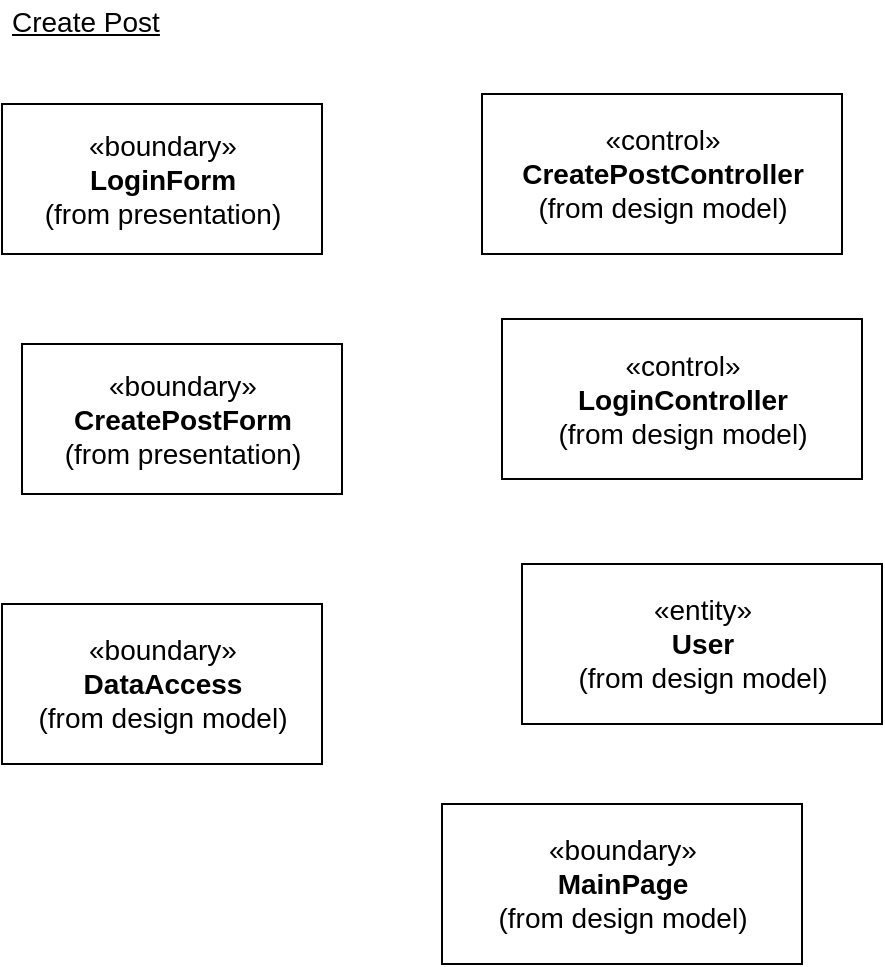 <mxfile version="11.0.7" type="device"><diagram id="Nl4wk2N89F_AIvthlnMQ" name="Page-1"><mxGraphModel dx="868" dy="435" grid="1" gridSize="10" guides="1" tooltips="1" connect="1" arrows="1" fold="1" page="1" pageScale="1" pageWidth="850" pageHeight="1100" math="0" shadow="0"><root><mxCell id="0"/><mxCell id="1" parent="0"/><mxCell id="cmqeDI8Yn5G3qogK3Mau-1" value="&lt;font style=&quot;font-size: 14px&quot;&gt;«boundary»&lt;br&gt;&lt;b&gt;LoginForm&lt;/b&gt;&lt;br&gt;(from presentation)&lt;/font&gt;" style="html=1;" vertex="1" parent="1"><mxGeometry x="50" y="80" width="160" height="75" as="geometry"/></mxCell><mxCell id="cmqeDI8Yn5G3qogK3Mau-6" value="&lt;font style=&quot;font-size: 14px&quot;&gt;«control»&lt;br&gt;&lt;b&gt;CreatePostController&lt;/b&gt;&lt;br&gt;(from design model)&lt;/font&gt;" style="html=1;" vertex="1" parent="1"><mxGeometry x="290" y="75" width="180" height="80" as="geometry"/></mxCell><mxCell id="cmqeDI8Yn5G3qogK3Mau-8" value="&lt;font style=&quot;font-size: 14px&quot;&gt;«boundary»&lt;br&gt;&lt;b&gt;CreatePostForm&lt;/b&gt;&lt;br&gt;(from presentation)&lt;/font&gt;" style="html=1;" vertex="1" parent="1"><mxGeometry x="60" y="200" width="160" height="75" as="geometry"/></mxCell><mxCell id="cmqeDI8Yn5G3qogK3Mau-9" value="&lt;font style=&quot;font-size: 14px&quot;&gt;«control»&lt;br&gt;&lt;b&gt;LoginController&lt;/b&gt;&lt;br&gt;(from design model)&lt;/font&gt;" style="html=1;" vertex="1" parent="1"><mxGeometry x="300" y="187.5" width="180" height="80" as="geometry"/></mxCell><mxCell id="cmqeDI8Yn5G3qogK3Mau-10" value="&lt;font style=&quot;font-size: 14px&quot;&gt;&lt;u&gt;Create Post&lt;/u&gt;&lt;/font&gt;" style="text;html=1;resizable=0;points=[];autosize=1;align=left;verticalAlign=top;spacingTop=-4;" vertex="1" parent="1"><mxGeometry x="53" y="28" width="90" height="20" as="geometry"/></mxCell><mxCell id="cmqeDI8Yn5G3qogK3Mau-11" value="&lt;font style=&quot;font-size: 14px&quot;&gt;«entity»&lt;br&gt;&lt;b&gt;User&lt;/b&gt;&lt;br&gt;(from design model)&lt;/font&gt;" style="html=1;" vertex="1" parent="1"><mxGeometry x="310" y="310" width="180" height="80" as="geometry"/></mxCell><mxCell id="cmqeDI8Yn5G3qogK3Mau-12" value="&lt;font style=&quot;font-size: 14px&quot;&gt;«boundary»&lt;br&gt;&lt;b&gt;DataAccess&lt;/b&gt;&lt;br&gt;(from design model)&lt;/font&gt;" style="html=1;" vertex="1" parent="1"><mxGeometry x="50" y="330" width="160" height="80" as="geometry"/></mxCell><mxCell id="cmqeDI8Yn5G3qogK3Mau-13" value="&lt;font style=&quot;font-size: 14px&quot;&gt;«boundary»&lt;br&gt;&lt;b&gt;MainPage&lt;/b&gt;&lt;br&gt;(from design model)&lt;/font&gt;" style="html=1;" vertex="1" parent="1"><mxGeometry x="270" y="430" width="180" height="80" as="geometry"/></mxCell></root></mxGraphModel></diagram></mxfile>